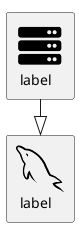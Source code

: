 @startuml
!pragma layout smetana
!include <tupadr3/common.puml>
' the mysql icon was moved and renamed between git@github.com:tupadr3/plantuml-icon-font-sprites.git version 2.x and 3.x
' with  2.x and therefore plantuml 1.2023.5 the following include used to work
'!include <tupadr3/devicons2/mysql>
!include <tupadr3/devicons2/mysql_original>
!include <tupadr3/font-awesome-5/server>
FA5_SERVER(A,"label")
DEV2_MYSQL_ORIGINAL(B,"label")
' with plantuml 1.2023.5 the following include used to work instead
'DEV2_MYSQL(B,"label")
A --|> B
@enduml
